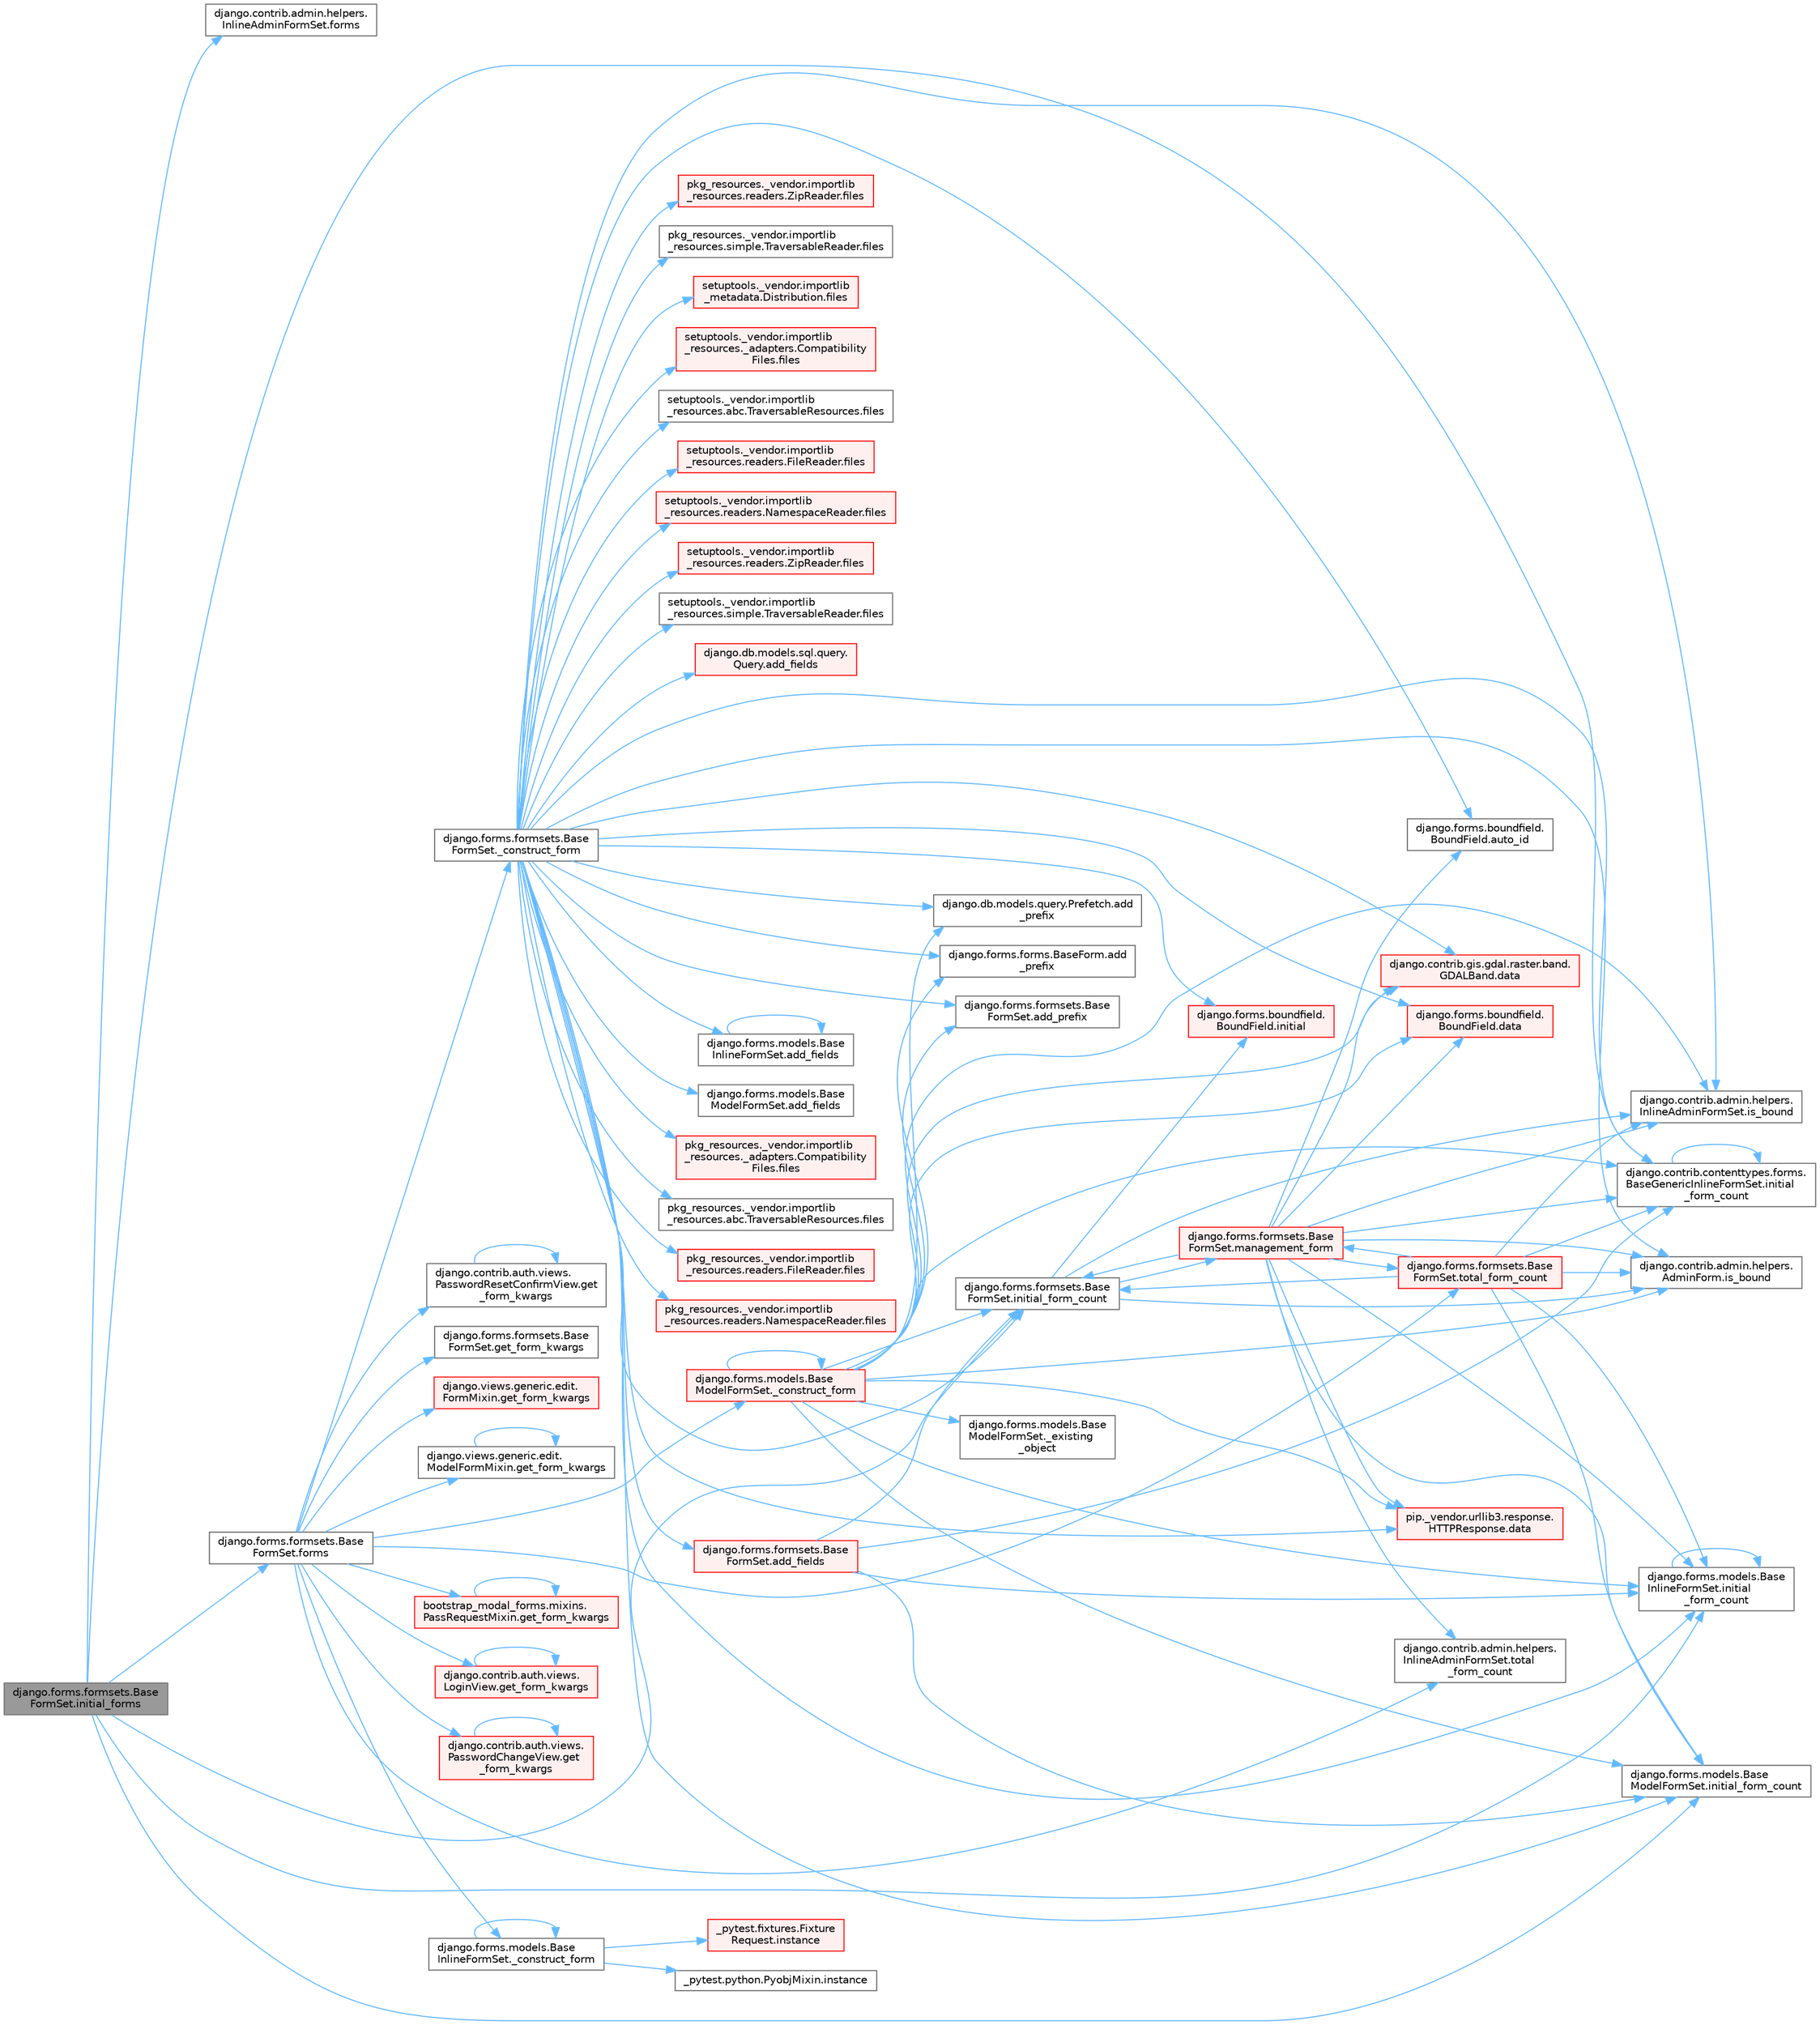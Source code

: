 digraph "django.forms.formsets.BaseFormSet.initial_forms"
{
 // LATEX_PDF_SIZE
  bgcolor="transparent";
  edge [fontname=Helvetica,fontsize=10,labelfontname=Helvetica,labelfontsize=10];
  node [fontname=Helvetica,fontsize=10,shape=box,height=0.2,width=0.4];
  rankdir="LR";
  Node1 [id="Node000001",label="django.forms.formsets.Base\lFormSet.initial_forms",height=0.2,width=0.4,color="gray40", fillcolor="grey60", style="filled", fontcolor="black",tooltip=" "];
  Node1 -> Node2 [id="edge1_Node000001_Node000002",color="steelblue1",style="solid",tooltip=" "];
  Node2 [id="Node000002",label="django.contrib.admin.helpers.\lInlineAdminFormSet.forms",height=0.2,width=0.4,color="grey40", fillcolor="white", style="filled",URL="$classdjango_1_1contrib_1_1admin_1_1helpers_1_1_inline_admin_form_set.html#aab73a19b39b7eac47d39c4fe6b21ca51",tooltip=" "];
  Node1 -> Node3 [id="edge2_Node000001_Node000003",color="steelblue1",style="solid",tooltip=" "];
  Node3 [id="Node000003",label="django.forms.formsets.Base\lFormSet.forms",height=0.2,width=0.4,color="grey40", fillcolor="white", style="filled",URL="$classdjango_1_1forms_1_1formsets_1_1_base_form_set.html#a398234150267aa3c6dceaa20a7a507f1",tooltip=" "];
  Node3 -> Node4 [id="edge3_Node000003_Node000004",color="steelblue1",style="solid",tooltip=" "];
  Node4 [id="Node000004",label="django.forms.formsets.Base\lFormSet._construct_form",height=0.2,width=0.4,color="grey40", fillcolor="white", style="filled",URL="$classdjango_1_1forms_1_1formsets_1_1_base_form_set.html#a4a92b0779a5f5964325e73f9c8521fe8",tooltip=" "];
  Node4 -> Node5 [id="edge4_Node000004_Node000005",color="steelblue1",style="solid",tooltip=" "];
  Node5 [id="Node000005",label="django.db.models.sql.query.\lQuery.add_fields",height=0.2,width=0.4,color="red", fillcolor="#FFF0F0", style="filled",URL="$classdjango_1_1db_1_1models_1_1sql_1_1query_1_1_query.html#a86b6a93688b1029c5cc8095a6bc8b683",tooltip=" "];
  Node4 -> Node4487 [id="edge5_Node000004_Node004487",color="steelblue1",style="solid",tooltip=" "];
  Node4487 [id="Node004487",label="django.forms.formsets.Base\lFormSet.add_fields",height=0.2,width=0.4,color="red", fillcolor="#FFF0F0", style="filled",URL="$classdjango_1_1forms_1_1formsets_1_1_base_form_set.html#a9db7c4b565cef620c0195e8f424c3861",tooltip=" "];
  Node4487 -> Node2233 [id="edge6_Node004487_Node002233",color="steelblue1",style="solid",tooltip=" "];
  Node2233 [id="Node002233",label="django.contrib.contenttypes.forms.\lBaseGenericInlineFormSet.initial\l_form_count",height=0.2,width=0.4,color="grey40", fillcolor="white", style="filled",URL="$classdjango_1_1contrib_1_1contenttypes_1_1forms_1_1_base_generic_inline_form_set.html#a3022118f13a1deac787ae2b1e56a4351",tooltip=" "];
  Node2233 -> Node2233 [id="edge7_Node002233_Node002233",color="steelblue1",style="solid",tooltip=" "];
  Node4487 -> Node2234 [id="edge8_Node004487_Node002234",color="steelblue1",style="solid",tooltip=" "];
  Node2234 [id="Node002234",label="django.forms.formsets.Base\lFormSet.initial_form_count",height=0.2,width=0.4,color="grey40", fillcolor="white", style="filled",URL="$classdjango_1_1forms_1_1formsets_1_1_base_form_set.html#ac69af218aef466f57271c03f8406077e",tooltip=" "];
  Node2234 -> Node577 [id="edge9_Node002234_Node000577",color="steelblue1",style="solid",tooltip=" "];
  Node577 [id="Node000577",label="django.forms.boundfield.\lBoundField.initial",height=0.2,width=0.4,color="red", fillcolor="#FFF0F0", style="filled",URL="$classdjango_1_1forms_1_1boundfield_1_1_bound_field.html#a81706c00426d51f42167d00c2018cb92",tooltip=" "];
  Node2234 -> Node2227 [id="edge10_Node002234_Node002227",color="steelblue1",style="solid",tooltip=" "];
  Node2227 [id="Node002227",label="django.contrib.admin.helpers.\lAdminForm.is_bound",height=0.2,width=0.4,color="grey40", fillcolor="white", style="filled",URL="$classdjango_1_1contrib_1_1admin_1_1helpers_1_1_admin_form.html#a3db6718d4233338252982b87421a1ae9",tooltip=" "];
  Node2234 -> Node2228 [id="edge11_Node002234_Node002228",color="steelblue1",style="solid",tooltip=" "];
  Node2228 [id="Node002228",label="django.contrib.admin.helpers.\lInlineAdminFormSet.is_bound",height=0.2,width=0.4,color="grey40", fillcolor="white", style="filled",URL="$classdjango_1_1contrib_1_1admin_1_1helpers_1_1_inline_admin_form_set.html#a54ae697ea028b7ed3e193f059bc54a71",tooltip=" "];
  Node2234 -> Node2235 [id="edge12_Node002234_Node002235",color="steelblue1",style="solid",tooltip=" "];
  Node2235 [id="Node002235",label="django.forms.formsets.Base\lFormSet.management_form",height=0.2,width=0.4,color="red", fillcolor="#FFF0F0", style="filled",URL="$classdjango_1_1forms_1_1formsets_1_1_base_form_set.html#a4fca1fb0745bdade6e7a259744b90d94",tooltip=" "];
  Node2235 -> Node1655 [id="edge13_Node002235_Node001655",color="steelblue1",style="solid",tooltip=" "];
  Node1655 [id="Node001655",label="django.forms.boundfield.\lBoundField.auto_id",height=0.2,width=0.4,color="grey40", fillcolor="white", style="filled",URL="$classdjango_1_1forms_1_1boundfield_1_1_bound_field.html#ae7b115e17041dcc8625b27f5e055a47c",tooltip=" "];
  Node2235 -> Node273 [id="edge14_Node002235_Node000273",color="steelblue1",style="solid",tooltip=" "];
  Node273 [id="Node000273",label="django.contrib.gis.gdal.raster.band.\lGDALBand.data",height=0.2,width=0.4,color="red", fillcolor="#FFF0F0", style="filled",URL="$classdjango_1_1contrib_1_1gis_1_1gdal_1_1raster_1_1band_1_1_g_d_a_l_band.html#a5d37dc4c4d5a50a21b75460e75f9ee4d",tooltip=" "];
  Node2235 -> Node351 [id="edge15_Node002235_Node000351",color="steelblue1",style="solid",tooltip=" "];
  Node351 [id="Node000351",label="django.forms.boundfield.\lBoundField.data",height=0.2,width=0.4,color="red", fillcolor="#FFF0F0", style="filled",URL="$classdjango_1_1forms_1_1boundfield_1_1_bound_field.html#ad38e19a5099c352218e82322f47b020c",tooltip=" "];
  Node2235 -> Node352 [id="edge16_Node002235_Node000352",color="steelblue1",style="solid",tooltip=" "];
  Node352 [id="Node000352",label="pip._vendor.urllib3.response.\lHTTPResponse.data",height=0.2,width=0.4,color="red", fillcolor="#FFF0F0", style="filled",URL="$classpip_1_1__vendor_1_1urllib3_1_1response_1_1_h_t_t_p_response.html#abf3c538704803faf453331b0031f3bdd",tooltip=" "];
  Node2235 -> Node2233 [id="edge17_Node002235_Node002233",color="steelblue1",style="solid",tooltip=" "];
  Node2235 -> Node2234 [id="edge18_Node002235_Node002234",color="steelblue1",style="solid",tooltip=" "];
  Node2235 -> Node2236 [id="edge19_Node002235_Node002236",color="steelblue1",style="solid",tooltip=" "];
  Node2236 [id="Node002236",label="django.forms.models.Base\lInlineFormSet.initial\l_form_count",height=0.2,width=0.4,color="grey40", fillcolor="white", style="filled",URL="$classdjango_1_1forms_1_1models_1_1_base_inline_form_set.html#ab1bf4b2e98a48b37719c19eba66c05f4",tooltip=" "];
  Node2236 -> Node2236 [id="edge20_Node002236_Node002236",color="steelblue1",style="solid",tooltip=" "];
  Node2235 -> Node2237 [id="edge21_Node002235_Node002237",color="steelblue1",style="solid",tooltip=" "];
  Node2237 [id="Node002237",label="django.forms.models.Base\lModelFormSet.initial_form_count",height=0.2,width=0.4,color="grey40", fillcolor="white", style="filled",URL="$classdjango_1_1forms_1_1models_1_1_base_model_form_set.html#a52c99928025ea0082ad8ea8c7b7ccdf3",tooltip=" "];
  Node2235 -> Node2227 [id="edge22_Node002235_Node002227",color="steelblue1",style="solid",tooltip=" "];
  Node2235 -> Node2228 [id="edge23_Node002235_Node002228",color="steelblue1",style="solid",tooltip=" "];
  Node2235 -> Node2238 [id="edge24_Node002235_Node002238",color="steelblue1",style="solid",tooltip=" "];
  Node2238 [id="Node002238",label="django.contrib.admin.helpers.\lInlineAdminFormSet.total\l_form_count",height=0.2,width=0.4,color="grey40", fillcolor="white", style="filled",URL="$classdjango_1_1contrib_1_1admin_1_1helpers_1_1_inline_admin_form_set.html#a875279fc2106dd77d68f94726a4343b3",tooltip=" "];
  Node2235 -> Node2239 [id="edge25_Node002235_Node002239",color="steelblue1",style="solid",tooltip=" "];
  Node2239 [id="Node002239",label="django.forms.formsets.Base\lFormSet.total_form_count",height=0.2,width=0.4,color="red", fillcolor="#FFF0F0", style="filled",URL="$classdjango_1_1forms_1_1formsets_1_1_base_form_set.html#a6f385fb1509469e7b3071b42ad2dc945",tooltip=" "];
  Node2239 -> Node2233 [id="edge26_Node002239_Node002233",color="steelblue1",style="solid",tooltip=" "];
  Node2239 -> Node2234 [id="edge27_Node002239_Node002234",color="steelblue1",style="solid",tooltip=" "];
  Node2239 -> Node2236 [id="edge28_Node002239_Node002236",color="steelblue1",style="solid",tooltip=" "];
  Node2239 -> Node2237 [id="edge29_Node002239_Node002237",color="steelblue1",style="solid",tooltip=" "];
  Node2239 -> Node2227 [id="edge30_Node002239_Node002227",color="steelblue1",style="solid",tooltip=" "];
  Node2239 -> Node2228 [id="edge31_Node002239_Node002228",color="steelblue1",style="solid",tooltip=" "];
  Node2239 -> Node2235 [id="edge32_Node002239_Node002235",color="steelblue1",style="solid",tooltip=" "];
  Node4487 -> Node2236 [id="edge33_Node004487_Node002236",color="steelblue1",style="solid",tooltip=" "];
  Node4487 -> Node2237 [id="edge34_Node004487_Node002237",color="steelblue1",style="solid",tooltip=" "];
  Node4 -> Node4490 [id="edge35_Node000004_Node004490",color="steelblue1",style="solid",tooltip=" "];
  Node4490 [id="Node004490",label="django.forms.models.Base\lInlineFormSet.add_fields",height=0.2,width=0.4,color="grey40", fillcolor="white", style="filled",URL="$classdjango_1_1forms_1_1models_1_1_base_inline_form_set.html#a8e14729fad18b2b23207dfeaffc15cb1",tooltip=" "];
  Node4490 -> Node4490 [id="edge36_Node004490_Node004490",color="steelblue1",style="solid",tooltip=" "];
  Node4 -> Node4491 [id="edge37_Node000004_Node004491",color="steelblue1",style="solid",tooltip=" "];
  Node4491 [id="Node004491",label="django.forms.models.Base\lModelFormSet.add_fields",height=0.2,width=0.4,color="grey40", fillcolor="white", style="filled",URL="$classdjango_1_1forms_1_1models_1_1_base_model_form_set.html#a7cbfcd0996447218ac3164fd6a1305bc",tooltip=" "];
  Node4 -> Node4492 [id="edge38_Node000004_Node004492",color="steelblue1",style="solid",tooltip=" "];
  Node4492 [id="Node004492",label="django.db.models.query.Prefetch.add\l_prefix",height=0.2,width=0.4,color="grey40", fillcolor="white", style="filled",URL="$classdjango_1_1db_1_1models_1_1query_1_1_prefetch.html#afb4d279a423967d5f32da91385163ef5",tooltip=" "];
  Node4 -> Node4493 [id="edge39_Node000004_Node004493",color="steelblue1",style="solid",tooltip=" "];
  Node4493 [id="Node004493",label="django.forms.forms.BaseForm.add\l_prefix",height=0.2,width=0.4,color="grey40", fillcolor="white", style="filled",URL="$classdjango_1_1forms_1_1forms_1_1_base_form.html#ae40cfd5224bffe1e658208d9733eb1cf",tooltip=" "];
  Node4 -> Node2232 [id="edge40_Node000004_Node002232",color="steelblue1",style="solid",tooltip=" "];
  Node2232 [id="Node002232",label="django.forms.formsets.Base\lFormSet.add_prefix",height=0.2,width=0.4,color="grey40", fillcolor="white", style="filled",URL="$classdjango_1_1forms_1_1formsets_1_1_base_form_set.html#a0498beaa50e1791022fde719a1e28ab8",tooltip=" "];
  Node4 -> Node1655 [id="edge41_Node000004_Node001655",color="steelblue1",style="solid",tooltip=" "];
  Node4 -> Node273 [id="edge42_Node000004_Node000273",color="steelblue1",style="solid",tooltip=" "];
  Node4 -> Node351 [id="edge43_Node000004_Node000351",color="steelblue1",style="solid",tooltip=" "];
  Node4 -> Node352 [id="edge44_Node000004_Node000352",color="steelblue1",style="solid",tooltip=" "];
  Node4 -> Node2451 [id="edge45_Node000004_Node002451",color="steelblue1",style="solid",tooltip=" "];
  Node2451 [id="Node002451",label="pkg_resources._vendor.importlib\l_resources._adapters.Compatibility\lFiles.files",height=0.2,width=0.4,color="red", fillcolor="#FFF0F0", style="filled",URL="$classpkg__resources_1_1__vendor_1_1importlib__resources_1_1__adapters_1_1_compatibility_files.html#a8b9d338ee8b5f6f2b1b612d2835a5528",tooltip=" "];
  Node4 -> Node2452 [id="edge46_Node000004_Node002452",color="steelblue1",style="solid",tooltip=" "];
  Node2452 [id="Node002452",label="pkg_resources._vendor.importlib\l_resources.abc.TraversableResources.files",height=0.2,width=0.4,color="grey40", fillcolor="white", style="filled",URL="$classpkg__resources_1_1__vendor_1_1importlib__resources_1_1abc_1_1_traversable_resources.html#a355a5579db7885b20dd95b6175965f5b",tooltip=" "];
  Node4 -> Node2453 [id="edge47_Node000004_Node002453",color="steelblue1",style="solid",tooltip=" "];
  Node2453 [id="Node002453",label="pkg_resources._vendor.importlib\l_resources.readers.FileReader.files",height=0.2,width=0.4,color="red", fillcolor="#FFF0F0", style="filled",URL="$classpkg__resources_1_1__vendor_1_1importlib__resources_1_1readers_1_1_file_reader.html#ac80e1e3a22d012bbfb5f1b7a753bab21",tooltip=" "];
  Node4 -> Node2454 [id="edge48_Node000004_Node002454",color="steelblue1",style="solid",tooltip=" "];
  Node2454 [id="Node002454",label="pkg_resources._vendor.importlib\l_resources.readers.NamespaceReader.files",height=0.2,width=0.4,color="red", fillcolor="#FFF0F0", style="filled",URL="$classpkg__resources_1_1__vendor_1_1importlib__resources_1_1readers_1_1_namespace_reader.html#ae68f8b2f076387226b18c4889de277cf",tooltip=" "];
  Node4 -> Node2455 [id="edge49_Node000004_Node002455",color="steelblue1",style="solid",tooltip=" "];
  Node2455 [id="Node002455",label="pkg_resources._vendor.importlib\l_resources.readers.ZipReader.files",height=0.2,width=0.4,color="red", fillcolor="#FFF0F0", style="filled",URL="$classpkg__resources_1_1__vendor_1_1importlib__resources_1_1readers_1_1_zip_reader.html#a7d9335bea71d3023a14cdc45ca26157d",tooltip=" "];
  Node4 -> Node2459 [id="edge50_Node000004_Node002459",color="steelblue1",style="solid",tooltip=" "];
  Node2459 [id="Node002459",label="pkg_resources._vendor.importlib\l_resources.simple.TraversableReader.files",height=0.2,width=0.4,color="grey40", fillcolor="white", style="filled",URL="$classpkg__resources_1_1__vendor_1_1importlib__resources_1_1simple_1_1_traversable_reader.html#a17bf2eaa1cbb0affa5ec29f6fefacac8",tooltip=" "];
  Node4 -> Node2460 [id="edge51_Node000004_Node002460",color="steelblue1",style="solid",tooltip=" "];
  Node2460 [id="Node002460",label="setuptools._vendor.importlib\l_metadata.Distribution.files",height=0.2,width=0.4,color="red", fillcolor="#FFF0F0", style="filled",URL="$classsetuptools_1_1__vendor_1_1importlib__metadata_1_1_distribution.html#a4600c19bb68ff3c899dbcf38a2eaf98c",tooltip=" "];
  Node4 -> Node2494 [id="edge52_Node000004_Node002494",color="steelblue1",style="solid",tooltip=" "];
  Node2494 [id="Node002494",label="setuptools._vendor.importlib\l_resources._adapters.Compatibility\lFiles.files",height=0.2,width=0.4,color="red", fillcolor="#FFF0F0", style="filled",URL="$classsetuptools_1_1__vendor_1_1importlib__resources_1_1__adapters_1_1_compatibility_files.html#afe4ab3d957d5886ae615b184d7ac2835",tooltip=" "];
  Node4 -> Node2495 [id="edge53_Node000004_Node002495",color="steelblue1",style="solid",tooltip=" "];
  Node2495 [id="Node002495",label="setuptools._vendor.importlib\l_resources.abc.TraversableResources.files",height=0.2,width=0.4,color="grey40", fillcolor="white", style="filled",URL="$classsetuptools_1_1__vendor_1_1importlib__resources_1_1abc_1_1_traversable_resources.html#a573f46222fbe518cca97e89446113d04",tooltip=" "];
  Node4 -> Node2496 [id="edge54_Node000004_Node002496",color="steelblue1",style="solid",tooltip=" "];
  Node2496 [id="Node002496",label="setuptools._vendor.importlib\l_resources.readers.FileReader.files",height=0.2,width=0.4,color="red", fillcolor="#FFF0F0", style="filled",URL="$classsetuptools_1_1__vendor_1_1importlib__resources_1_1readers_1_1_file_reader.html#a8536b477e2f4ed83ac20b58baace6b4c",tooltip=" "];
  Node4 -> Node2497 [id="edge55_Node000004_Node002497",color="steelblue1",style="solid",tooltip=" "];
  Node2497 [id="Node002497",label="setuptools._vendor.importlib\l_resources.readers.NamespaceReader.files",height=0.2,width=0.4,color="red", fillcolor="#FFF0F0", style="filled",URL="$classsetuptools_1_1__vendor_1_1importlib__resources_1_1readers_1_1_namespace_reader.html#a80c5b3a6ae3f4903c4db5bb312f2ae49",tooltip=" "];
  Node4 -> Node2498 [id="edge56_Node000004_Node002498",color="steelblue1",style="solid",tooltip=" "];
  Node2498 [id="Node002498",label="setuptools._vendor.importlib\l_resources.readers.ZipReader.files",height=0.2,width=0.4,color="red", fillcolor="#FFF0F0", style="filled",URL="$classsetuptools_1_1__vendor_1_1importlib__resources_1_1readers_1_1_zip_reader.html#ac310114936b6978f32944f3845ee32ed",tooltip=" "];
  Node4 -> Node2499 [id="edge57_Node000004_Node002499",color="steelblue1",style="solid",tooltip=" "];
  Node2499 [id="Node002499",label="setuptools._vendor.importlib\l_resources.simple.TraversableReader.files",height=0.2,width=0.4,color="grey40", fillcolor="white", style="filled",URL="$classsetuptools_1_1__vendor_1_1importlib__resources_1_1simple_1_1_traversable_reader.html#a15b7bef75b9485b98deb4edccf1a5f53",tooltip=" "];
  Node4 -> Node577 [id="edge58_Node000004_Node000577",color="steelblue1",style="solid",tooltip=" "];
  Node4 -> Node2233 [id="edge59_Node000004_Node002233",color="steelblue1",style="solid",tooltip=" "];
  Node4 -> Node2234 [id="edge60_Node000004_Node002234",color="steelblue1",style="solid",tooltip=" "];
  Node4 -> Node2236 [id="edge61_Node000004_Node002236",color="steelblue1",style="solid",tooltip=" "];
  Node4 -> Node2237 [id="edge62_Node000004_Node002237",color="steelblue1",style="solid",tooltip=" "];
  Node4 -> Node2227 [id="edge63_Node000004_Node002227",color="steelblue1",style="solid",tooltip=" "];
  Node4 -> Node2228 [id="edge64_Node000004_Node002228",color="steelblue1",style="solid",tooltip=" "];
  Node3 -> Node4494 [id="edge65_Node000003_Node004494",color="steelblue1",style="solid",tooltip=" "];
  Node4494 [id="Node004494",label="django.forms.models.Base\lInlineFormSet._construct_form",height=0.2,width=0.4,color="grey40", fillcolor="white", style="filled",URL="$classdjango_1_1forms_1_1models_1_1_base_inline_form_set.html#aed181a723beea830c7e6334b2aa775c3",tooltip=" "];
  Node4494 -> Node4494 [id="edge66_Node004494_Node004494",color="steelblue1",style="solid",tooltip=" "];
  Node4494 -> Node1729 [id="edge67_Node004494_Node001729",color="steelblue1",style="solid",tooltip=" "];
  Node1729 [id="Node001729",label="_pytest.fixtures.Fixture\lRequest.instance",height=0.2,width=0.4,color="red", fillcolor="#FFF0F0", style="filled",URL="$class__pytest_1_1fixtures_1_1_fixture_request.html#a99767730e6a0b8628f5a952a5c78cac7",tooltip=" "];
  Node4494 -> Node1730 [id="edge68_Node004494_Node001730",color="steelblue1",style="solid",tooltip=" "];
  Node1730 [id="Node001730",label="_pytest.python.PyobjMixin.instance",height=0.2,width=0.4,color="grey40", fillcolor="white", style="filled",URL="$class__pytest_1_1python_1_1_pyobj_mixin.html#a750e162576452afdd415a6973668b89b",tooltip=" "];
  Node3 -> Node4495 [id="edge69_Node000003_Node004495",color="steelblue1",style="solid",tooltip=" "];
  Node4495 [id="Node004495",label="django.forms.models.Base\lModelFormSet._construct_form",height=0.2,width=0.4,color="red", fillcolor="#FFF0F0", style="filled",URL="$classdjango_1_1forms_1_1models_1_1_base_model_form_set.html#a2318f52c4f2963f7674c8e15e2f3c324",tooltip=" "];
  Node4495 -> Node4495 [id="edge70_Node004495_Node004495",color="steelblue1",style="solid",tooltip=" "];
  Node4495 -> Node4496 [id="edge71_Node004495_Node004496",color="steelblue1",style="solid",tooltip=" "];
  Node4496 [id="Node004496",label="django.forms.models.Base\lModelFormSet._existing\l_object",height=0.2,width=0.4,color="grey40", fillcolor="white", style="filled",URL="$classdjango_1_1forms_1_1models_1_1_base_model_form_set.html#a76d050aa39190116ddfd632ecd6ef3b7",tooltip=" "];
  Node4495 -> Node4492 [id="edge72_Node004495_Node004492",color="steelblue1",style="solid",tooltip=" "];
  Node4495 -> Node4493 [id="edge73_Node004495_Node004493",color="steelblue1",style="solid",tooltip=" "];
  Node4495 -> Node2232 [id="edge74_Node004495_Node002232",color="steelblue1",style="solid",tooltip=" "];
  Node4495 -> Node273 [id="edge75_Node004495_Node000273",color="steelblue1",style="solid",tooltip=" "];
  Node4495 -> Node351 [id="edge76_Node004495_Node000351",color="steelblue1",style="solid",tooltip=" "];
  Node4495 -> Node352 [id="edge77_Node004495_Node000352",color="steelblue1",style="solid",tooltip=" "];
  Node4495 -> Node2233 [id="edge78_Node004495_Node002233",color="steelblue1",style="solid",tooltip=" "];
  Node4495 -> Node2234 [id="edge79_Node004495_Node002234",color="steelblue1",style="solid",tooltip=" "];
  Node4495 -> Node2236 [id="edge80_Node004495_Node002236",color="steelblue1",style="solid",tooltip=" "];
  Node4495 -> Node2237 [id="edge81_Node004495_Node002237",color="steelblue1",style="solid",tooltip=" "];
  Node4495 -> Node2227 [id="edge82_Node004495_Node002227",color="steelblue1",style="solid",tooltip=" "];
  Node4495 -> Node2228 [id="edge83_Node004495_Node002228",color="steelblue1",style="solid",tooltip=" "];
  Node3 -> Node1962 [id="edge84_Node000003_Node001962",color="steelblue1",style="solid",tooltip=" "];
  Node1962 [id="Node001962",label="bootstrap_modal_forms.mixins.\lPassRequestMixin.get_form_kwargs",height=0.2,width=0.4,color="red", fillcolor="#FFF0F0", style="filled",URL="$classbootstrap__modal__forms_1_1mixins_1_1_pass_request_mixin.html#ad4ae849823f332bb1016a8508cb34ee3",tooltip=" "];
  Node1962 -> Node1962 [id="edge85_Node001962_Node001962",color="steelblue1",style="solid",tooltip=" "];
  Node3 -> Node1963 [id="edge86_Node000003_Node001963",color="steelblue1",style="solid",tooltip=" "];
  Node1963 [id="Node001963",label="django.contrib.auth.views.\lLoginView.get_form_kwargs",height=0.2,width=0.4,color="red", fillcolor="#FFF0F0", style="filled",URL="$classdjango_1_1contrib_1_1auth_1_1views_1_1_login_view.html#a2eba98b8c16c8a98348679ea2c921d25",tooltip=" "];
  Node1963 -> Node1963 [id="edge87_Node001963_Node001963",color="steelblue1",style="solid",tooltip=" "];
  Node3 -> Node1964 [id="edge88_Node000003_Node001964",color="steelblue1",style="solid",tooltip=" "];
  Node1964 [id="Node001964",label="django.contrib.auth.views.\lPasswordChangeView.get\l_form_kwargs",height=0.2,width=0.4,color="red", fillcolor="#FFF0F0", style="filled",URL="$classdjango_1_1contrib_1_1auth_1_1views_1_1_password_change_view.html#a553cf3e37e5a2c05db774e580cbcc038",tooltip=" "];
  Node1964 -> Node1964 [id="edge89_Node001964_Node001964",color="steelblue1",style="solid",tooltip=" "];
  Node3 -> Node1965 [id="edge90_Node000003_Node001965",color="steelblue1",style="solid",tooltip=" "];
  Node1965 [id="Node001965",label="django.contrib.auth.views.\lPasswordResetConfirmView.get\l_form_kwargs",height=0.2,width=0.4,color="grey40", fillcolor="white", style="filled",URL="$classdjango_1_1contrib_1_1auth_1_1views_1_1_password_reset_confirm_view.html#a370c4fdedb3f2a2550450e2dbdb1bb80",tooltip=" "];
  Node1965 -> Node1965 [id="edge91_Node001965_Node001965",color="steelblue1",style="solid",tooltip=" "];
  Node3 -> Node1966 [id="edge92_Node000003_Node001966",color="steelblue1",style="solid",tooltip=" "];
  Node1966 [id="Node001966",label="django.forms.formsets.Base\lFormSet.get_form_kwargs",height=0.2,width=0.4,color="grey40", fillcolor="white", style="filled",URL="$classdjango_1_1forms_1_1formsets_1_1_base_form_set.html#aaae42461c58f5266a1e98419c8f79902",tooltip=" "];
  Node3 -> Node1967 [id="edge93_Node000003_Node001967",color="steelblue1",style="solid",tooltip=" "];
  Node1967 [id="Node001967",label="django.views.generic.edit.\lFormMixin.get_form_kwargs",height=0.2,width=0.4,color="red", fillcolor="#FFF0F0", style="filled",URL="$classdjango_1_1views_1_1generic_1_1edit_1_1_form_mixin.html#a7e8c141b6c4efa8727e7f06322969249",tooltip=" "];
  Node3 -> Node1970 [id="edge94_Node000003_Node001970",color="steelblue1",style="solid",tooltip=" "];
  Node1970 [id="Node001970",label="django.views.generic.edit.\lModelFormMixin.get_form_kwargs",height=0.2,width=0.4,color="grey40", fillcolor="white", style="filled",URL="$classdjango_1_1views_1_1generic_1_1edit_1_1_model_form_mixin.html#acb08afab46e151c93364f9ceca55d786",tooltip=" "];
  Node1970 -> Node1970 [id="edge95_Node001970_Node001970",color="steelblue1",style="solid",tooltip=" "];
  Node3 -> Node2238 [id="edge96_Node000003_Node002238",color="steelblue1",style="solid",tooltip=" "];
  Node3 -> Node2239 [id="edge97_Node000003_Node002239",color="steelblue1",style="solid",tooltip=" "];
  Node1 -> Node2233 [id="edge98_Node000001_Node002233",color="steelblue1",style="solid",tooltip=" "];
  Node1 -> Node2234 [id="edge99_Node000001_Node002234",color="steelblue1",style="solid",tooltip=" "];
  Node1 -> Node2236 [id="edge100_Node000001_Node002236",color="steelblue1",style="solid",tooltip=" "];
  Node1 -> Node2237 [id="edge101_Node000001_Node002237",color="steelblue1",style="solid",tooltip=" "];
}
